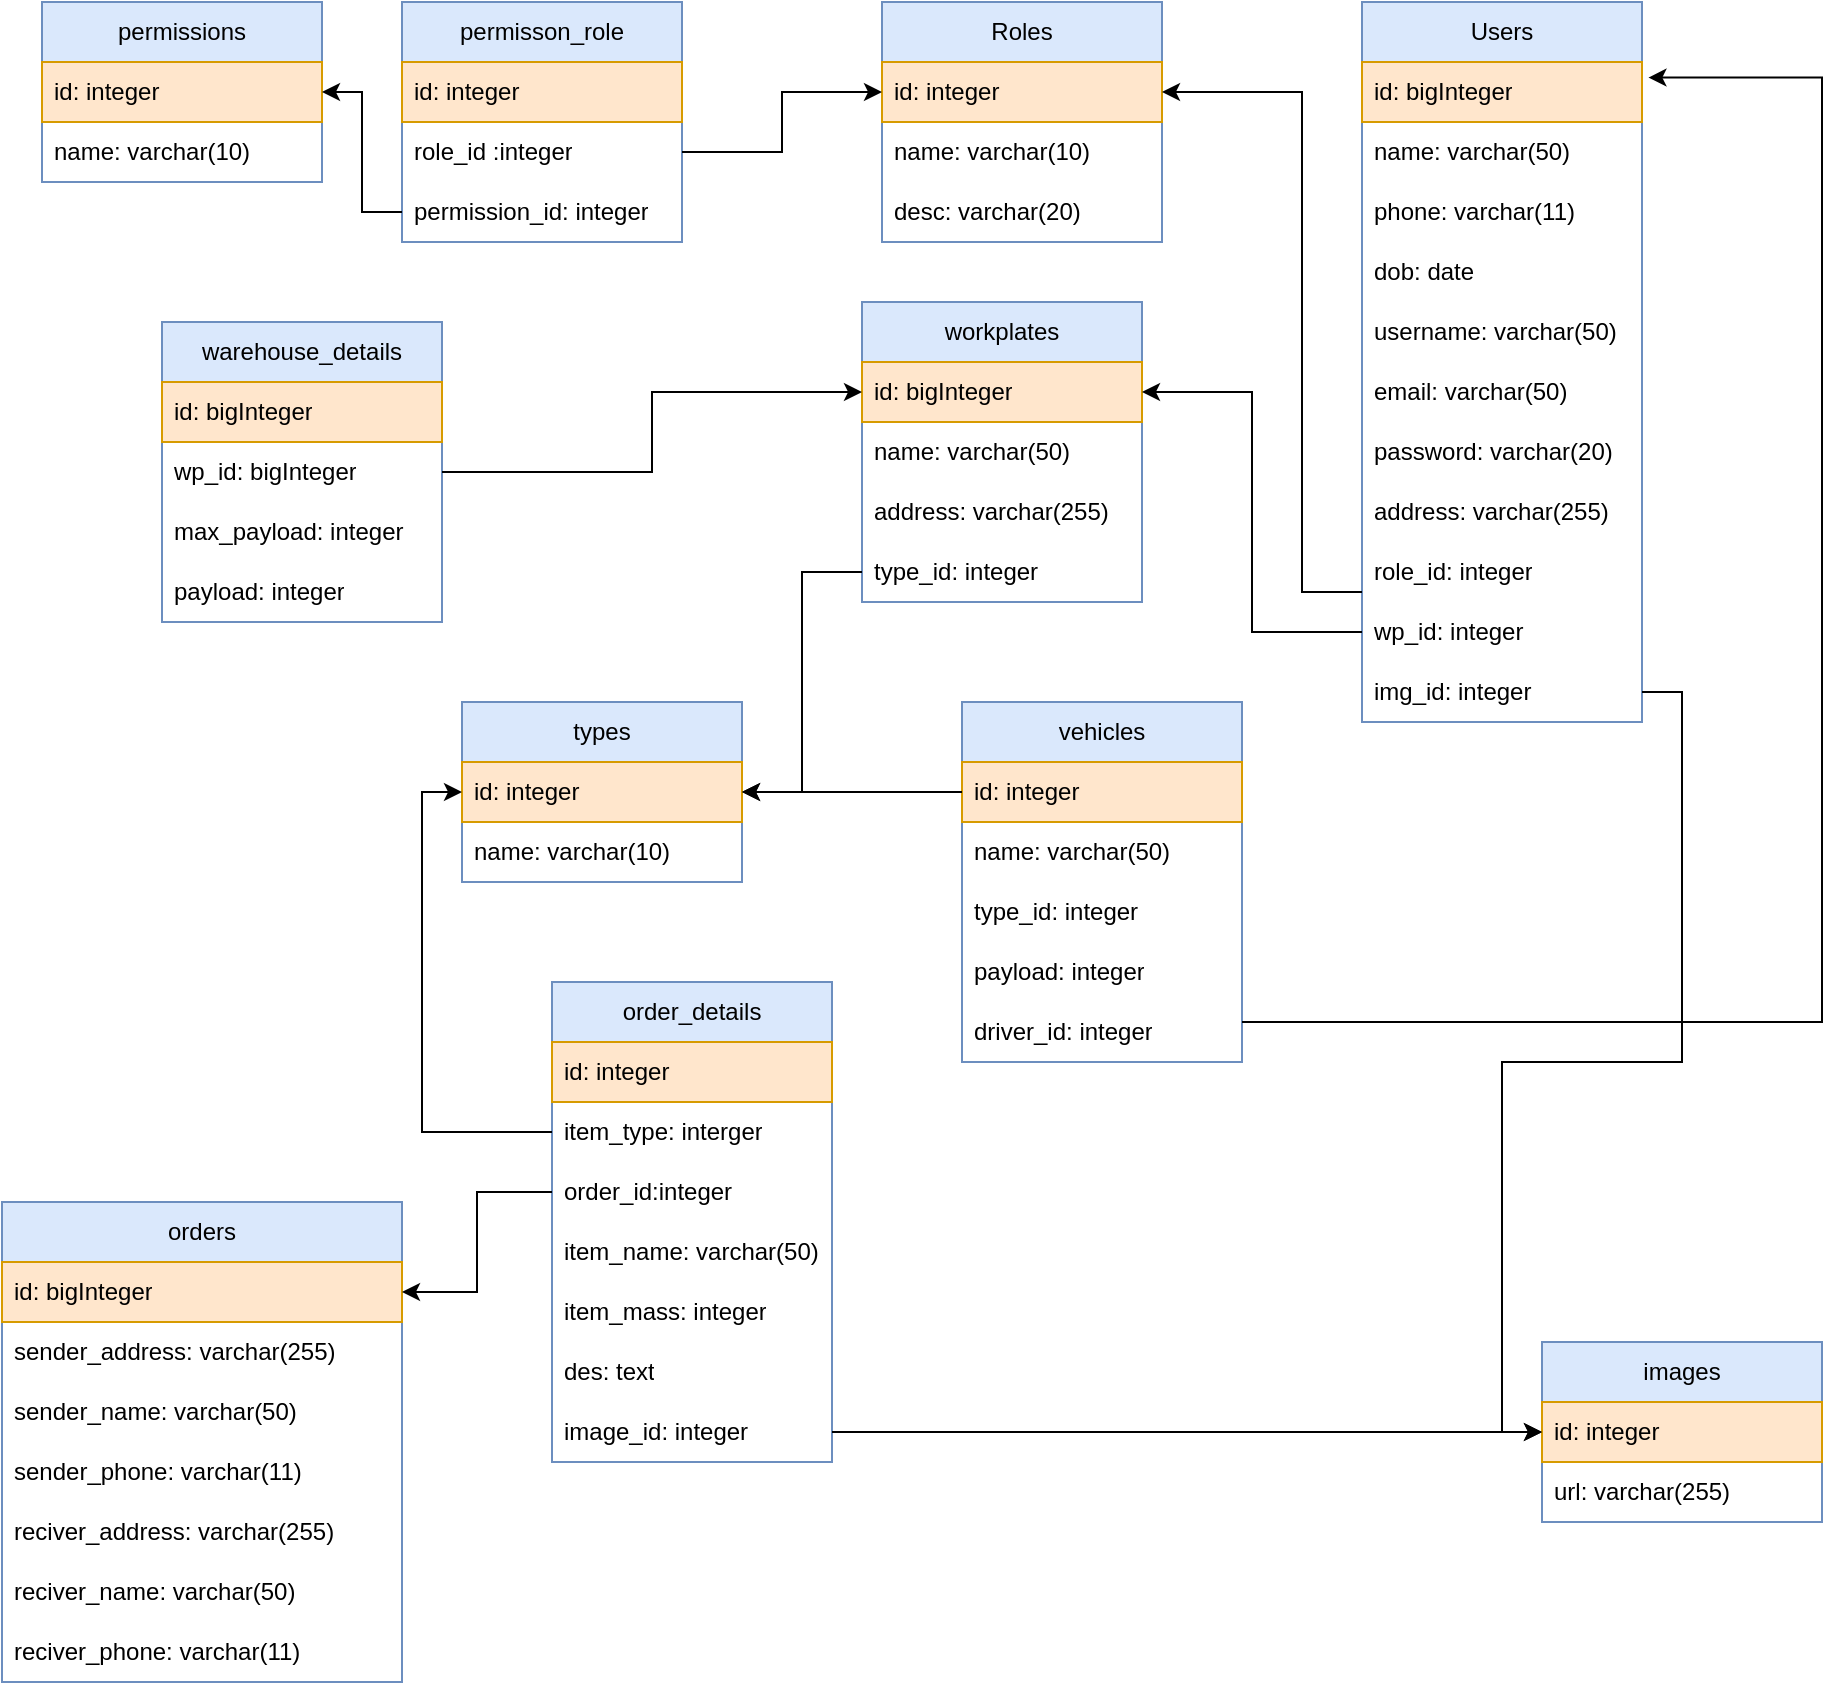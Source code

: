 <mxfile version="23.1.1" type="github">
  <diagram name="Page-1" id="fyq1LNVvedSJjNFzMKdL">
    <mxGraphModel dx="1489" dy="831" grid="1" gridSize="10" guides="1" tooltips="1" connect="1" arrows="1" fold="1" page="1" pageScale="1" pageWidth="850" pageHeight="1100" math="0" shadow="0">
      <root>
        <mxCell id="0" />
        <mxCell id="1" parent="0" />
        <mxCell id="hRVcGIVAPfzSq2q4UuoX-2" value="Users" style="swimlane;fontStyle=0;childLayout=stackLayout;horizontal=1;startSize=30;horizontalStack=0;resizeParent=1;resizeParentMax=0;resizeLast=0;collapsible=1;marginBottom=0;whiteSpace=wrap;html=1;fillColor=#dae8fc;strokeColor=#6c8ebf;" parent="1" vertex="1">
          <mxGeometry x="690" y="10" width="140" height="360" as="geometry" />
        </mxCell>
        <mxCell id="hRVcGIVAPfzSq2q4UuoX-3" value="id: bigInteger" style="text;strokeColor=#d79b00;fillColor=#ffe6cc;align=left;verticalAlign=middle;spacingLeft=4;spacingRight=4;overflow=hidden;points=[[0,0.5],[1,0.5]];portConstraint=eastwest;rotatable=0;whiteSpace=wrap;html=1;" parent="hRVcGIVAPfzSq2q4UuoX-2" vertex="1">
          <mxGeometry y="30" width="140" height="30" as="geometry" />
        </mxCell>
        <mxCell id="hRVcGIVAPfzSq2q4UuoX-4" value="name: varchar(50)&lt;br&gt;" style="text;strokeColor=none;fillColor=none;align=left;verticalAlign=middle;spacingLeft=4;spacingRight=4;overflow=hidden;points=[[0,0.5],[1,0.5]];portConstraint=eastwest;rotatable=0;whiteSpace=wrap;html=1;" parent="hRVcGIVAPfzSq2q4UuoX-2" vertex="1">
          <mxGeometry y="60" width="140" height="30" as="geometry" />
        </mxCell>
        <mxCell id="hRVcGIVAPfzSq2q4UuoX-5" value="phone: varchar(11)" style="text;strokeColor=none;fillColor=none;align=left;verticalAlign=middle;spacingLeft=4;spacingRight=4;overflow=hidden;points=[[0,0.5],[1,0.5]];portConstraint=eastwest;rotatable=0;whiteSpace=wrap;html=1;" parent="hRVcGIVAPfzSq2q4UuoX-2" vertex="1">
          <mxGeometry y="90" width="140" height="30" as="geometry" />
        </mxCell>
        <mxCell id="hRVcGIVAPfzSq2q4UuoX-6" value="dob: date" style="text;strokeColor=none;fillColor=none;align=left;verticalAlign=middle;spacingLeft=4;spacingRight=4;overflow=hidden;points=[[0,0.5],[1,0.5]];portConstraint=eastwest;rotatable=0;whiteSpace=wrap;html=1;" parent="hRVcGIVAPfzSq2q4UuoX-2" vertex="1">
          <mxGeometry y="120" width="140" height="30" as="geometry" />
        </mxCell>
        <mxCell id="hRVcGIVAPfzSq2q4UuoX-7" value="username: varchar(50)" style="text;strokeColor=none;fillColor=none;align=left;verticalAlign=middle;spacingLeft=4;spacingRight=4;overflow=hidden;points=[[0,0.5],[1,0.5]];portConstraint=eastwest;rotatable=0;whiteSpace=wrap;html=1;" parent="hRVcGIVAPfzSq2q4UuoX-2" vertex="1">
          <mxGeometry y="150" width="140" height="30" as="geometry" />
        </mxCell>
        <mxCell id="hRVcGIVAPfzSq2q4UuoX-8" value="email: varchar(50)" style="text;strokeColor=none;fillColor=none;align=left;verticalAlign=middle;spacingLeft=4;spacingRight=4;overflow=hidden;points=[[0,0.5],[1,0.5]];portConstraint=eastwest;rotatable=0;whiteSpace=wrap;html=1;" parent="hRVcGIVAPfzSq2q4UuoX-2" vertex="1">
          <mxGeometry y="180" width="140" height="30" as="geometry" />
        </mxCell>
        <mxCell id="hRVcGIVAPfzSq2q4UuoX-9" value="password: varchar(20)&lt;span id=&quot;docs-internal-guid-19f2e9f1-7fff-ade6-f1e6-df4fd4063c6c&quot;&gt;&lt;/span&gt;" style="text;strokeColor=none;fillColor=none;align=left;verticalAlign=middle;spacingLeft=4;spacingRight=4;overflow=hidden;points=[[0,0.5],[1,0.5]];portConstraint=eastwest;rotatable=0;whiteSpace=wrap;html=1;" parent="hRVcGIVAPfzSq2q4UuoX-2" vertex="1">
          <mxGeometry y="210" width="140" height="30" as="geometry" />
        </mxCell>
        <mxCell id="hRVcGIVAPfzSq2q4UuoX-10" value="address: varchar(255)&lt;span id=&quot;docs-internal-guid-19f2e9f1-7fff-ade6-f1e6-df4fd4063c6c&quot;&gt;&lt;/span&gt;" style="text;strokeColor=none;fillColor=none;align=left;verticalAlign=middle;spacingLeft=4;spacingRight=4;overflow=hidden;points=[[0,0.5],[1,0.5]];portConstraint=eastwest;rotatable=0;whiteSpace=wrap;html=1;" parent="hRVcGIVAPfzSq2q4UuoX-2" vertex="1">
          <mxGeometry y="240" width="140" height="30" as="geometry" />
        </mxCell>
        <mxCell id="hRVcGIVAPfzSq2q4UuoX-12" value="role_id: integer&lt;span id=&quot;docs-internal-guid-19f2e9f1-7fff-ade6-f1e6-df4fd4063c6c&quot;&gt;&lt;/span&gt;" style="text;strokeColor=none;fillColor=none;align=left;verticalAlign=middle;spacingLeft=4;spacingRight=4;overflow=hidden;points=[[0,0.5],[1,0.5]];portConstraint=eastwest;rotatable=0;whiteSpace=wrap;html=1;" parent="hRVcGIVAPfzSq2q4UuoX-2" vertex="1">
          <mxGeometry y="270" width="140" height="30" as="geometry" />
        </mxCell>
        <mxCell id="hRVcGIVAPfzSq2q4UuoX-54" value="wp_id: integer&lt;span id=&quot;docs-internal-guid-19f2e9f1-7fff-ade6-f1e6-df4fd4063c6c&quot;&gt;&lt;/span&gt;" style="text;strokeColor=none;fillColor=none;align=left;verticalAlign=middle;spacingLeft=4;spacingRight=4;overflow=hidden;points=[[0,0.5],[1,0.5]];portConstraint=eastwest;rotatable=0;whiteSpace=wrap;html=1;" parent="hRVcGIVAPfzSq2q4UuoX-2" vertex="1">
          <mxGeometry y="300" width="140" height="30" as="geometry" />
        </mxCell>
        <mxCell id="Ae7WWNiY1VYjGqbcHmON-18" value="img_id: integer&lt;span id=&quot;docs-internal-guid-19f2e9f1-7fff-ade6-f1e6-df4fd4063c6c&quot;&gt;&lt;/span&gt;" style="text;strokeColor=none;fillColor=none;align=left;verticalAlign=middle;spacingLeft=4;spacingRight=4;overflow=hidden;points=[[0,0.5],[1,0.5]];portConstraint=eastwest;rotatable=0;whiteSpace=wrap;html=1;" parent="hRVcGIVAPfzSq2q4UuoX-2" vertex="1">
          <mxGeometry y="330" width="140" height="30" as="geometry" />
        </mxCell>
        <mxCell id="hRVcGIVAPfzSq2q4UuoX-13" value="Roles" style="swimlane;fontStyle=0;childLayout=stackLayout;horizontal=1;startSize=30;horizontalStack=0;resizeParent=1;resizeParentMax=0;resizeLast=0;collapsible=1;marginBottom=0;whiteSpace=wrap;html=1;fillColor=#dae8fc;strokeColor=#6c8ebf;" parent="1" vertex="1">
          <mxGeometry x="450" y="10" width="140" height="120" as="geometry" />
        </mxCell>
        <mxCell id="hRVcGIVAPfzSq2q4UuoX-14" value="id: integer" style="text;strokeColor=#d79b00;fillColor=#ffe6cc;align=left;verticalAlign=middle;spacingLeft=4;spacingRight=4;overflow=hidden;points=[[0,0.5],[1,0.5]];portConstraint=eastwest;rotatable=0;whiteSpace=wrap;html=1;" parent="hRVcGIVAPfzSq2q4UuoX-13" vertex="1">
          <mxGeometry y="30" width="140" height="30" as="geometry" />
        </mxCell>
        <mxCell id="hRVcGIVAPfzSq2q4UuoX-15" value="name: varchar(10)" style="text;strokeColor=none;fillColor=none;align=left;verticalAlign=middle;spacingLeft=4;spacingRight=4;overflow=hidden;points=[[0,0.5],[1,0.5]];portConstraint=eastwest;rotatable=0;whiteSpace=wrap;html=1;" parent="hRVcGIVAPfzSq2q4UuoX-13" vertex="1">
          <mxGeometry y="60" width="140" height="30" as="geometry" />
        </mxCell>
        <mxCell id="hRVcGIVAPfzSq2q4UuoX-16" value="desc: varchar(20)" style="text;strokeColor=none;fillColor=none;align=left;verticalAlign=middle;spacingLeft=4;spacingRight=4;overflow=hidden;points=[[0,0.5],[1,0.5]];portConstraint=eastwest;rotatable=0;whiteSpace=wrap;html=1;" parent="hRVcGIVAPfzSq2q4UuoX-13" vertex="1">
          <mxGeometry y="90" width="140" height="30" as="geometry" />
        </mxCell>
        <mxCell id="hRVcGIVAPfzSq2q4UuoX-18" value="permissions" style="swimlane;fontStyle=0;childLayout=stackLayout;horizontal=1;startSize=30;horizontalStack=0;resizeParent=1;resizeParentMax=0;resizeLast=0;collapsible=1;marginBottom=0;whiteSpace=wrap;html=1;fillColor=#dae8fc;strokeColor=#6c8ebf;" parent="1" vertex="1">
          <mxGeometry x="30" y="10" width="140" height="90" as="geometry" />
        </mxCell>
        <mxCell id="hRVcGIVAPfzSq2q4UuoX-19" value="id: integer" style="text;strokeColor=#d79b00;fillColor=#ffe6cc;align=left;verticalAlign=middle;spacingLeft=4;spacingRight=4;overflow=hidden;points=[[0,0.5],[1,0.5]];portConstraint=eastwest;rotatable=0;whiteSpace=wrap;html=1;" parent="hRVcGIVAPfzSq2q4UuoX-18" vertex="1">
          <mxGeometry y="30" width="140" height="30" as="geometry" />
        </mxCell>
        <mxCell id="hRVcGIVAPfzSq2q4UuoX-20" value="name: varchar(10)" style="text;strokeColor=none;fillColor=none;align=left;verticalAlign=middle;spacingLeft=4;spacingRight=4;overflow=hidden;points=[[0,0.5],[1,0.5]];portConstraint=eastwest;rotatable=0;whiteSpace=wrap;html=1;" parent="hRVcGIVAPfzSq2q4UuoX-18" vertex="1">
          <mxGeometry y="60" width="140" height="30" as="geometry" />
        </mxCell>
        <mxCell id="hRVcGIVAPfzSq2q4UuoX-22" value="permisson_role" style="swimlane;fontStyle=0;childLayout=stackLayout;horizontal=1;startSize=30;horizontalStack=0;resizeParent=1;resizeParentMax=0;resizeLast=0;collapsible=1;marginBottom=0;whiteSpace=wrap;html=1;fillColor=#dae8fc;strokeColor=#6c8ebf;" parent="1" vertex="1">
          <mxGeometry x="210" y="10" width="140" height="120" as="geometry" />
        </mxCell>
        <mxCell id="hRVcGIVAPfzSq2q4UuoX-23" value="id: integer" style="text;strokeColor=#d79b00;fillColor=#ffe6cc;align=left;verticalAlign=middle;spacingLeft=4;spacingRight=4;overflow=hidden;points=[[0,0.5],[1,0.5]];portConstraint=eastwest;rotatable=0;whiteSpace=wrap;html=1;" parent="hRVcGIVAPfzSq2q4UuoX-22" vertex="1">
          <mxGeometry y="30" width="140" height="30" as="geometry" />
        </mxCell>
        <mxCell id="hRVcGIVAPfzSq2q4UuoX-24" value="role_id :integer" style="text;strokeColor=none;fillColor=none;align=left;verticalAlign=middle;spacingLeft=4;spacingRight=4;overflow=hidden;points=[[0,0.5],[1,0.5]];portConstraint=eastwest;rotatable=0;whiteSpace=wrap;html=1;" parent="hRVcGIVAPfzSq2q4UuoX-22" vertex="1">
          <mxGeometry y="60" width="140" height="30" as="geometry" />
        </mxCell>
        <mxCell id="hRVcGIVAPfzSq2q4UuoX-25" value="permission_id: integer" style="text;strokeColor=none;fillColor=none;align=left;verticalAlign=middle;spacingLeft=4;spacingRight=4;overflow=hidden;points=[[0,0.5],[1,0.5]];portConstraint=eastwest;rotatable=0;whiteSpace=wrap;html=1;" parent="hRVcGIVAPfzSq2q4UuoX-22" vertex="1">
          <mxGeometry y="90" width="140" height="30" as="geometry" />
        </mxCell>
        <mxCell id="hRVcGIVAPfzSq2q4UuoX-27" style="edgeStyle=orthogonalEdgeStyle;rounded=0;orthogonalLoop=1;jettySize=auto;html=1;exitX=0;exitY=0.5;exitDx=0;exitDy=0;entryX=1;entryY=0.5;entryDx=0;entryDy=0;" parent="1" source="hRVcGIVAPfzSq2q4UuoX-25" target="hRVcGIVAPfzSq2q4UuoX-19" edge="1">
          <mxGeometry relative="1" as="geometry" />
        </mxCell>
        <mxCell id="hRVcGIVAPfzSq2q4UuoX-28" value="workplates" style="swimlane;fontStyle=0;childLayout=stackLayout;horizontal=1;startSize=30;horizontalStack=0;resizeParent=1;resizeParentMax=0;resizeLast=0;collapsible=1;marginBottom=0;whiteSpace=wrap;html=1;fillColor=#dae8fc;strokeColor=#6c8ebf;" parent="1" vertex="1">
          <mxGeometry x="440" y="160" width="140" height="150" as="geometry" />
        </mxCell>
        <mxCell id="hRVcGIVAPfzSq2q4UuoX-29" value="id: bigInteger" style="text;strokeColor=#d79b00;fillColor=#ffe6cc;align=left;verticalAlign=middle;spacingLeft=4;spacingRight=4;overflow=hidden;points=[[0,0.5],[1,0.5]];portConstraint=eastwest;rotatable=0;whiteSpace=wrap;html=1;" parent="hRVcGIVAPfzSq2q4UuoX-28" vertex="1">
          <mxGeometry y="30" width="140" height="30" as="geometry" />
        </mxCell>
        <mxCell id="hRVcGIVAPfzSq2q4UuoX-30" value="name: varchar(50)" style="text;strokeColor=none;fillColor=none;align=left;verticalAlign=middle;spacingLeft=4;spacingRight=4;overflow=hidden;points=[[0,0.5],[1,0.5]];portConstraint=eastwest;rotatable=0;whiteSpace=wrap;html=1;" parent="hRVcGIVAPfzSq2q4UuoX-28" vertex="1">
          <mxGeometry y="60" width="140" height="30" as="geometry" />
        </mxCell>
        <mxCell id="hRVcGIVAPfzSq2q4UuoX-31" value="address: varchar(255)" style="text;strokeColor=none;fillColor=none;align=left;verticalAlign=middle;spacingLeft=4;spacingRight=4;overflow=hidden;points=[[0,0.5],[1,0.5]];portConstraint=eastwest;rotatable=0;whiteSpace=wrap;html=1;" parent="hRVcGIVAPfzSq2q4UuoX-28" vertex="1">
          <mxGeometry y="90" width="140" height="30" as="geometry" />
        </mxCell>
        <mxCell id="hRVcGIVAPfzSq2q4UuoX-32" value="type_id: integer" style="text;strokeColor=none;fillColor=none;align=left;verticalAlign=middle;spacingLeft=4;spacingRight=4;overflow=hidden;points=[[0,0.5],[1,0.5]];portConstraint=eastwest;rotatable=0;whiteSpace=wrap;html=1;" parent="hRVcGIVAPfzSq2q4UuoX-28" vertex="1">
          <mxGeometry y="120" width="140" height="30" as="geometry" />
        </mxCell>
        <mxCell id="hRVcGIVAPfzSq2q4UuoX-34" value="types" style="swimlane;fontStyle=0;childLayout=stackLayout;horizontal=1;startSize=30;horizontalStack=0;resizeParent=1;resizeParentMax=0;resizeLast=0;collapsible=1;marginBottom=0;whiteSpace=wrap;html=1;fillColor=#dae8fc;strokeColor=#6c8ebf;" parent="1" vertex="1">
          <mxGeometry x="240" y="360" width="140" height="90" as="geometry" />
        </mxCell>
        <mxCell id="hRVcGIVAPfzSq2q4UuoX-35" value="id: integer" style="text;strokeColor=#d79b00;fillColor=#ffe6cc;align=left;verticalAlign=middle;spacingLeft=4;spacingRight=4;overflow=hidden;points=[[0,0.5],[1,0.5]];portConstraint=eastwest;rotatable=0;whiteSpace=wrap;html=1;" parent="hRVcGIVAPfzSq2q4UuoX-34" vertex="1">
          <mxGeometry y="30" width="140" height="30" as="geometry" />
        </mxCell>
        <mxCell id="hRVcGIVAPfzSq2q4UuoX-36" value="name: varchar(10)" style="text;strokeColor=none;fillColor=none;align=left;verticalAlign=middle;spacingLeft=4;spacingRight=4;overflow=hidden;points=[[0,0.5],[1,0.5]];portConstraint=eastwest;rotatable=0;whiteSpace=wrap;html=1;" parent="hRVcGIVAPfzSq2q4UuoX-34" vertex="1">
          <mxGeometry y="60" width="140" height="30" as="geometry" />
        </mxCell>
        <mxCell id="hRVcGIVAPfzSq2q4UuoX-38" style="edgeStyle=orthogonalEdgeStyle;rounded=0;orthogonalLoop=1;jettySize=auto;html=1;" parent="1" source="hRVcGIVAPfzSq2q4UuoX-32" target="hRVcGIVAPfzSq2q4UuoX-35" edge="1">
          <mxGeometry relative="1" as="geometry" />
        </mxCell>
        <mxCell id="hRVcGIVAPfzSq2q4UuoX-39" value="warehouse_details" style="swimlane;fontStyle=0;childLayout=stackLayout;horizontal=1;startSize=30;horizontalStack=0;resizeParent=1;resizeParentMax=0;resizeLast=0;collapsible=1;marginBottom=0;whiteSpace=wrap;html=1;fillColor=#dae8fc;strokeColor=#6c8ebf;" parent="1" vertex="1">
          <mxGeometry x="90" y="170" width="140" height="150" as="geometry" />
        </mxCell>
        <mxCell id="hRVcGIVAPfzSq2q4UuoX-40" value="id: bigInteger" style="text;strokeColor=#d79b00;fillColor=#ffe6cc;align=left;verticalAlign=middle;spacingLeft=4;spacingRight=4;overflow=hidden;points=[[0,0.5],[1,0.5]];portConstraint=eastwest;rotatable=0;whiteSpace=wrap;html=1;" parent="hRVcGIVAPfzSq2q4UuoX-39" vertex="1">
          <mxGeometry y="30" width="140" height="30" as="geometry" />
        </mxCell>
        <mxCell id="hRVcGIVAPfzSq2q4UuoX-55" value="wp_id: bigInteger" style="text;strokeColor=none;fillColor=none;align=left;verticalAlign=middle;spacingLeft=4;spacingRight=4;overflow=hidden;points=[[0,0.5],[1,0.5]];portConstraint=eastwest;rotatable=0;whiteSpace=wrap;html=1;" parent="hRVcGIVAPfzSq2q4UuoX-39" vertex="1">
          <mxGeometry y="60" width="140" height="30" as="geometry" />
        </mxCell>
        <mxCell id="hRVcGIVAPfzSq2q4UuoX-41" value="max_payload: integer" style="text;strokeColor=none;fillColor=none;align=left;verticalAlign=middle;spacingLeft=4;spacingRight=4;overflow=hidden;points=[[0,0.5],[1,0.5]];portConstraint=eastwest;rotatable=0;whiteSpace=wrap;html=1;" parent="hRVcGIVAPfzSq2q4UuoX-39" vertex="1">
          <mxGeometry y="90" width="140" height="30" as="geometry" />
        </mxCell>
        <mxCell id="hRVcGIVAPfzSq2q4UuoX-42" value="payload: integer" style="text;strokeColor=none;fillColor=none;align=left;verticalAlign=middle;spacingLeft=4;spacingRight=4;overflow=hidden;points=[[0,0.5],[1,0.5]];portConstraint=eastwest;rotatable=0;whiteSpace=wrap;html=1;" parent="hRVcGIVAPfzSq2q4UuoX-39" vertex="1">
          <mxGeometry y="120" width="140" height="30" as="geometry" />
        </mxCell>
        <mxCell id="hRVcGIVAPfzSq2q4UuoX-56" style="edgeStyle=orthogonalEdgeStyle;rounded=0;orthogonalLoop=1;jettySize=auto;html=1;" parent="1" source="hRVcGIVAPfzSq2q4UuoX-55" target="hRVcGIVAPfzSq2q4UuoX-29" edge="1">
          <mxGeometry relative="1" as="geometry" />
        </mxCell>
        <mxCell id="blcrzogyggSQmPj_gLWS-1" value="orders" style="swimlane;fontStyle=0;childLayout=stackLayout;horizontal=1;startSize=30;horizontalStack=0;resizeParent=1;resizeParentMax=0;resizeLast=0;collapsible=1;marginBottom=0;whiteSpace=wrap;html=1;fillColor=#dae8fc;strokeColor=#6c8ebf;" parent="1" vertex="1">
          <mxGeometry x="10" y="610" width="200" height="240" as="geometry" />
        </mxCell>
        <mxCell id="blcrzogyggSQmPj_gLWS-2" value="id: bigInteger" style="text;strokeColor=#d79b00;fillColor=#ffe6cc;align=left;verticalAlign=middle;spacingLeft=4;spacingRight=4;overflow=hidden;points=[[0,0.5],[1,0.5]];portConstraint=eastwest;rotatable=0;whiteSpace=wrap;html=1;" parent="blcrzogyggSQmPj_gLWS-1" vertex="1">
          <mxGeometry y="30" width="200" height="30" as="geometry" />
        </mxCell>
        <mxCell id="blcrzogyggSQmPj_gLWS-3" value="sender_address: varchar(255)" style="text;strokeColor=none;fillColor=none;align=left;verticalAlign=middle;spacingLeft=4;spacingRight=4;overflow=hidden;points=[[0,0.5],[1,0.5]];portConstraint=eastwest;rotatable=0;whiteSpace=wrap;html=1;" parent="blcrzogyggSQmPj_gLWS-1" vertex="1">
          <mxGeometry y="60" width="200" height="30" as="geometry" />
        </mxCell>
        <mxCell id="z0L5SUmDGO5qTbKAWgqA-1" value="sender_name: varchar(50)" style="text;strokeColor=none;fillColor=none;align=left;verticalAlign=middle;spacingLeft=4;spacingRight=4;overflow=hidden;points=[[0,0.5],[1,0.5]];portConstraint=eastwest;rotatable=0;whiteSpace=wrap;html=1;" vertex="1" parent="blcrzogyggSQmPj_gLWS-1">
          <mxGeometry y="90" width="200" height="30" as="geometry" />
        </mxCell>
        <mxCell id="blcrzogyggSQmPj_gLWS-4" value="sender_phone: varchar(11)" style="text;strokeColor=none;fillColor=none;align=left;verticalAlign=middle;spacingLeft=4;spacingRight=4;overflow=hidden;points=[[0,0.5],[1,0.5]];portConstraint=eastwest;rotatable=0;whiteSpace=wrap;html=1;" parent="blcrzogyggSQmPj_gLWS-1" vertex="1">
          <mxGeometry y="120" width="200" height="30" as="geometry" />
        </mxCell>
        <mxCell id="z0L5SUmDGO5qTbKAWgqA-2" value="reciver_address: varchar(255)" style="text;strokeColor=none;fillColor=none;align=left;verticalAlign=middle;spacingLeft=4;spacingRight=4;overflow=hidden;points=[[0,0.5],[1,0.5]];portConstraint=eastwest;rotatable=0;whiteSpace=wrap;html=1;" vertex="1" parent="blcrzogyggSQmPj_gLWS-1">
          <mxGeometry y="150" width="200" height="30" as="geometry" />
        </mxCell>
        <mxCell id="Ae7WWNiY1VYjGqbcHmON-1" value="reciver_name: varchar(50)" style="text;strokeColor=none;fillColor=none;align=left;verticalAlign=middle;spacingLeft=4;spacingRight=4;overflow=hidden;points=[[0,0.5],[1,0.5]];portConstraint=eastwest;rotatable=0;whiteSpace=wrap;html=1;" parent="blcrzogyggSQmPj_gLWS-1" vertex="1">
          <mxGeometry y="180" width="200" height="30" as="geometry" />
        </mxCell>
        <mxCell id="Ae7WWNiY1VYjGqbcHmON-2" value="reciver_phone: varchar(11)" style="text;strokeColor=none;fillColor=none;align=left;verticalAlign=middle;spacingLeft=4;spacingRight=4;overflow=hidden;points=[[0,0.5],[1,0.5]];portConstraint=eastwest;rotatable=0;whiteSpace=wrap;html=1;" parent="blcrzogyggSQmPj_gLWS-1" vertex="1">
          <mxGeometry y="210" width="200" height="30" as="geometry" />
        </mxCell>
        <mxCell id="Ae7WWNiY1VYjGqbcHmON-3" value="order_details" style="swimlane;fontStyle=0;childLayout=stackLayout;horizontal=1;startSize=30;horizontalStack=0;resizeParent=1;resizeParentMax=0;resizeLast=0;collapsible=1;marginBottom=0;whiteSpace=wrap;html=1;fillColor=#dae8fc;strokeColor=#6c8ebf;" parent="1" vertex="1">
          <mxGeometry x="285" y="500" width="140" height="240" as="geometry" />
        </mxCell>
        <mxCell id="Ae7WWNiY1VYjGqbcHmON-4" value="id: integer" style="text;strokeColor=#d79b00;fillColor=#ffe6cc;align=left;verticalAlign=middle;spacingLeft=4;spacingRight=4;overflow=hidden;points=[[0,0.5],[1,0.5]];portConstraint=eastwest;rotatable=0;whiteSpace=wrap;html=1;" parent="Ae7WWNiY1VYjGqbcHmON-3" vertex="1">
          <mxGeometry y="30" width="140" height="30" as="geometry" />
        </mxCell>
        <mxCell id="Ae7WWNiY1VYjGqbcHmON-9" value="item_type: interger" style="text;strokeColor=none;fillColor=none;align=left;verticalAlign=middle;spacingLeft=4;spacingRight=4;overflow=hidden;points=[[0,0.5],[1,0.5]];portConstraint=eastwest;rotatable=0;whiteSpace=wrap;html=1;" parent="Ae7WWNiY1VYjGqbcHmON-3" vertex="1">
          <mxGeometry y="60" width="140" height="30" as="geometry" />
        </mxCell>
        <mxCell id="Ae7WWNiY1VYjGqbcHmON-5" value="order_id:integer" style="text;strokeColor=none;fillColor=none;align=left;verticalAlign=middle;spacingLeft=4;spacingRight=4;overflow=hidden;points=[[0,0.5],[1,0.5]];portConstraint=eastwest;rotatable=0;whiteSpace=wrap;html=1;" parent="Ae7WWNiY1VYjGqbcHmON-3" vertex="1">
          <mxGeometry y="90" width="140" height="30" as="geometry" />
        </mxCell>
        <mxCell id="Ae7WWNiY1VYjGqbcHmON-6" value="item_name: varchar(50)" style="text;strokeColor=none;fillColor=none;align=left;verticalAlign=middle;spacingLeft=4;spacingRight=4;overflow=hidden;points=[[0,0.5],[1,0.5]];portConstraint=eastwest;rotatable=0;whiteSpace=wrap;html=1;" parent="Ae7WWNiY1VYjGqbcHmON-3" vertex="1">
          <mxGeometry y="120" width="140" height="30" as="geometry" />
        </mxCell>
        <mxCell id="Ae7WWNiY1VYjGqbcHmON-8" value="item_mass: integer" style="text;strokeColor=none;fillColor=none;align=left;verticalAlign=middle;spacingLeft=4;spacingRight=4;overflow=hidden;points=[[0,0.5],[1,0.5]];portConstraint=eastwest;rotatable=0;whiteSpace=wrap;html=1;" parent="Ae7WWNiY1VYjGqbcHmON-3" vertex="1">
          <mxGeometry y="150" width="140" height="30" as="geometry" />
        </mxCell>
        <mxCell id="Ae7WWNiY1VYjGqbcHmON-7" value="des: text" style="text;strokeColor=none;fillColor=none;align=left;verticalAlign=middle;spacingLeft=4;spacingRight=4;overflow=hidden;points=[[0,0.5],[1,0.5]];portConstraint=eastwest;rotatable=0;whiteSpace=wrap;html=1;" parent="Ae7WWNiY1VYjGqbcHmON-3" vertex="1">
          <mxGeometry y="180" width="140" height="30" as="geometry" />
        </mxCell>
        <mxCell id="Ae7WWNiY1VYjGqbcHmON-16" value="image_id: integer" style="text;strokeColor=none;fillColor=none;align=left;verticalAlign=middle;spacingLeft=4;spacingRight=4;overflow=hidden;points=[[0,0.5],[1,0.5]];portConstraint=eastwest;rotatable=0;whiteSpace=wrap;html=1;" parent="Ae7WWNiY1VYjGqbcHmON-3" vertex="1">
          <mxGeometry y="210" width="140" height="30" as="geometry" />
        </mxCell>
        <mxCell id="Ae7WWNiY1VYjGqbcHmON-10" style="edgeStyle=orthogonalEdgeStyle;rounded=0;orthogonalLoop=1;jettySize=auto;html=1;entryX=1;entryY=0.5;entryDx=0;entryDy=0;" parent="1" source="Ae7WWNiY1VYjGqbcHmON-5" target="blcrzogyggSQmPj_gLWS-2" edge="1">
          <mxGeometry relative="1" as="geometry" />
        </mxCell>
        <mxCell id="Ae7WWNiY1VYjGqbcHmON-11" style="edgeStyle=orthogonalEdgeStyle;rounded=0;orthogonalLoop=1;jettySize=auto;html=1;entryX=0;entryY=0.5;entryDx=0;entryDy=0;" parent="1" source="Ae7WWNiY1VYjGqbcHmON-9" target="hRVcGIVAPfzSq2q4UuoX-35" edge="1">
          <mxGeometry relative="1" as="geometry" />
        </mxCell>
        <mxCell id="Ae7WWNiY1VYjGqbcHmON-12" value="images" style="swimlane;fontStyle=0;childLayout=stackLayout;horizontal=1;startSize=30;horizontalStack=0;resizeParent=1;resizeParentMax=0;resizeLast=0;collapsible=1;marginBottom=0;whiteSpace=wrap;html=1;fillColor=#dae8fc;strokeColor=#6c8ebf;" parent="1" vertex="1">
          <mxGeometry x="780" y="680" width="140" height="90" as="geometry" />
        </mxCell>
        <mxCell id="Ae7WWNiY1VYjGqbcHmON-13" value="id: integer" style="text;strokeColor=#d79b00;fillColor=#ffe6cc;align=left;verticalAlign=middle;spacingLeft=4;spacingRight=4;overflow=hidden;points=[[0,0.5],[1,0.5]];portConstraint=eastwest;rotatable=0;whiteSpace=wrap;html=1;" parent="Ae7WWNiY1VYjGqbcHmON-12" vertex="1">
          <mxGeometry y="30" width="140" height="30" as="geometry" />
        </mxCell>
        <mxCell id="Ae7WWNiY1VYjGqbcHmON-14" value="url: varchar(255)" style="text;strokeColor=none;fillColor=none;align=left;verticalAlign=middle;spacingLeft=4;spacingRight=4;overflow=hidden;points=[[0,0.5],[1,0.5]];portConstraint=eastwest;rotatable=0;whiteSpace=wrap;html=1;" parent="Ae7WWNiY1VYjGqbcHmON-12" vertex="1">
          <mxGeometry y="60" width="140" height="30" as="geometry" />
        </mxCell>
        <mxCell id="Ae7WWNiY1VYjGqbcHmON-17" style="edgeStyle=orthogonalEdgeStyle;rounded=0;orthogonalLoop=1;jettySize=auto;html=1;entryX=0;entryY=0.5;entryDx=0;entryDy=0;" parent="1" source="Ae7WWNiY1VYjGqbcHmON-16" target="Ae7WWNiY1VYjGqbcHmON-13" edge="1">
          <mxGeometry relative="1" as="geometry" />
        </mxCell>
        <mxCell id="Ae7WWNiY1VYjGqbcHmON-19" style="edgeStyle=orthogonalEdgeStyle;rounded=0;orthogonalLoop=1;jettySize=auto;html=1;entryX=0;entryY=0.5;entryDx=0;entryDy=0;" parent="1" source="Ae7WWNiY1VYjGqbcHmON-18" target="Ae7WWNiY1VYjGqbcHmON-13" edge="1">
          <mxGeometry relative="1" as="geometry" />
        </mxCell>
        <mxCell id="Ae7WWNiY1VYjGqbcHmON-21" style="edgeStyle=orthogonalEdgeStyle;rounded=0;orthogonalLoop=1;jettySize=auto;html=1;entryX=0;entryY=0.5;entryDx=0;entryDy=0;" parent="1" source="hRVcGIVAPfzSq2q4UuoX-24" target="hRVcGIVAPfzSq2q4UuoX-14" edge="1">
          <mxGeometry relative="1" as="geometry" />
        </mxCell>
        <mxCell id="Ae7WWNiY1VYjGqbcHmON-22" style="edgeStyle=orthogonalEdgeStyle;rounded=0;orthogonalLoop=1;jettySize=auto;html=1;entryX=1;entryY=0.5;entryDx=0;entryDy=0;" parent="1" source="hRVcGIVAPfzSq2q4UuoX-12" target="hRVcGIVAPfzSq2q4UuoX-14" edge="1">
          <mxGeometry relative="1" as="geometry">
            <Array as="points">
              <mxPoint x="660" y="305" />
              <mxPoint x="660" y="55" />
            </Array>
          </mxGeometry>
        </mxCell>
        <mxCell id="Ae7WWNiY1VYjGqbcHmON-23" style="edgeStyle=orthogonalEdgeStyle;rounded=0;orthogonalLoop=1;jettySize=auto;html=1;entryX=1;entryY=0.5;entryDx=0;entryDy=0;" parent="1" source="hRVcGIVAPfzSq2q4UuoX-54" target="hRVcGIVAPfzSq2q4UuoX-29" edge="1">
          <mxGeometry relative="1" as="geometry" />
        </mxCell>
        <mxCell id="Ae7WWNiY1VYjGqbcHmON-24" value="vehicles" style="swimlane;fontStyle=0;childLayout=stackLayout;horizontal=1;startSize=30;horizontalStack=0;resizeParent=1;resizeParentMax=0;resizeLast=0;collapsible=1;marginBottom=0;whiteSpace=wrap;html=1;fillColor=#dae8fc;strokeColor=#6c8ebf;" parent="1" vertex="1">
          <mxGeometry x="490" y="360" width="140" height="180" as="geometry" />
        </mxCell>
        <mxCell id="Ae7WWNiY1VYjGqbcHmON-25" value="id: integer" style="text;strokeColor=#d79b00;fillColor=#ffe6cc;align=left;verticalAlign=middle;spacingLeft=4;spacingRight=4;overflow=hidden;points=[[0,0.5],[1,0.5]];portConstraint=eastwest;rotatable=0;whiteSpace=wrap;html=1;" parent="Ae7WWNiY1VYjGqbcHmON-24" vertex="1">
          <mxGeometry y="30" width="140" height="30" as="geometry" />
        </mxCell>
        <mxCell id="Ae7WWNiY1VYjGqbcHmON-26" value="name: varchar(50)" style="text;strokeColor=none;fillColor=none;align=left;verticalAlign=middle;spacingLeft=4;spacingRight=4;overflow=hidden;points=[[0,0.5],[1,0.5]];portConstraint=eastwest;rotatable=0;whiteSpace=wrap;html=1;" parent="Ae7WWNiY1VYjGqbcHmON-24" vertex="1">
          <mxGeometry y="60" width="140" height="30" as="geometry" />
        </mxCell>
        <mxCell id="Ae7WWNiY1VYjGqbcHmON-27" value="type_id: integer" style="text;strokeColor=none;fillColor=none;align=left;verticalAlign=middle;spacingLeft=4;spacingRight=4;overflow=hidden;points=[[0,0.5],[1,0.5]];portConstraint=eastwest;rotatable=0;whiteSpace=wrap;html=1;" parent="Ae7WWNiY1VYjGqbcHmON-24" vertex="1">
          <mxGeometry y="90" width="140" height="30" as="geometry" />
        </mxCell>
        <mxCell id="Ae7WWNiY1VYjGqbcHmON-28" value="payload: integer" style="text;strokeColor=none;fillColor=none;align=left;verticalAlign=middle;spacingLeft=4;spacingRight=4;overflow=hidden;points=[[0,0.5],[1,0.5]];portConstraint=eastwest;rotatable=0;whiteSpace=wrap;html=1;" parent="Ae7WWNiY1VYjGqbcHmON-24" vertex="1">
          <mxGeometry y="120" width="140" height="30" as="geometry" />
        </mxCell>
        <mxCell id="Ae7WWNiY1VYjGqbcHmON-29" value="driver_id: integer" style="text;strokeColor=none;fillColor=none;align=left;verticalAlign=middle;spacingLeft=4;spacingRight=4;overflow=hidden;points=[[0,0.5],[1,0.5]];portConstraint=eastwest;rotatable=0;whiteSpace=wrap;html=1;" parent="Ae7WWNiY1VYjGqbcHmON-24" vertex="1">
          <mxGeometry y="150" width="140" height="30" as="geometry" />
        </mxCell>
        <mxCell id="Ae7WWNiY1VYjGqbcHmON-30" style="edgeStyle=orthogonalEdgeStyle;rounded=0;orthogonalLoop=1;jettySize=auto;html=1;entryX=1;entryY=0.5;entryDx=0;entryDy=0;" parent="1" source="Ae7WWNiY1VYjGqbcHmON-25" target="hRVcGIVAPfzSq2q4UuoX-35" edge="1">
          <mxGeometry relative="1" as="geometry" />
        </mxCell>
        <mxCell id="Ae7WWNiY1VYjGqbcHmON-31" style="edgeStyle=orthogonalEdgeStyle;rounded=0;orthogonalLoop=1;jettySize=auto;html=1;entryX=1.023;entryY=0.26;entryDx=0;entryDy=0;entryPerimeter=0;" parent="1" source="Ae7WWNiY1VYjGqbcHmON-29" target="hRVcGIVAPfzSq2q4UuoX-3" edge="1">
          <mxGeometry relative="1" as="geometry">
            <Array as="points">
              <mxPoint x="920" y="520" />
              <mxPoint x="920" y="48" />
            </Array>
          </mxGeometry>
        </mxCell>
      </root>
    </mxGraphModel>
  </diagram>
</mxfile>
